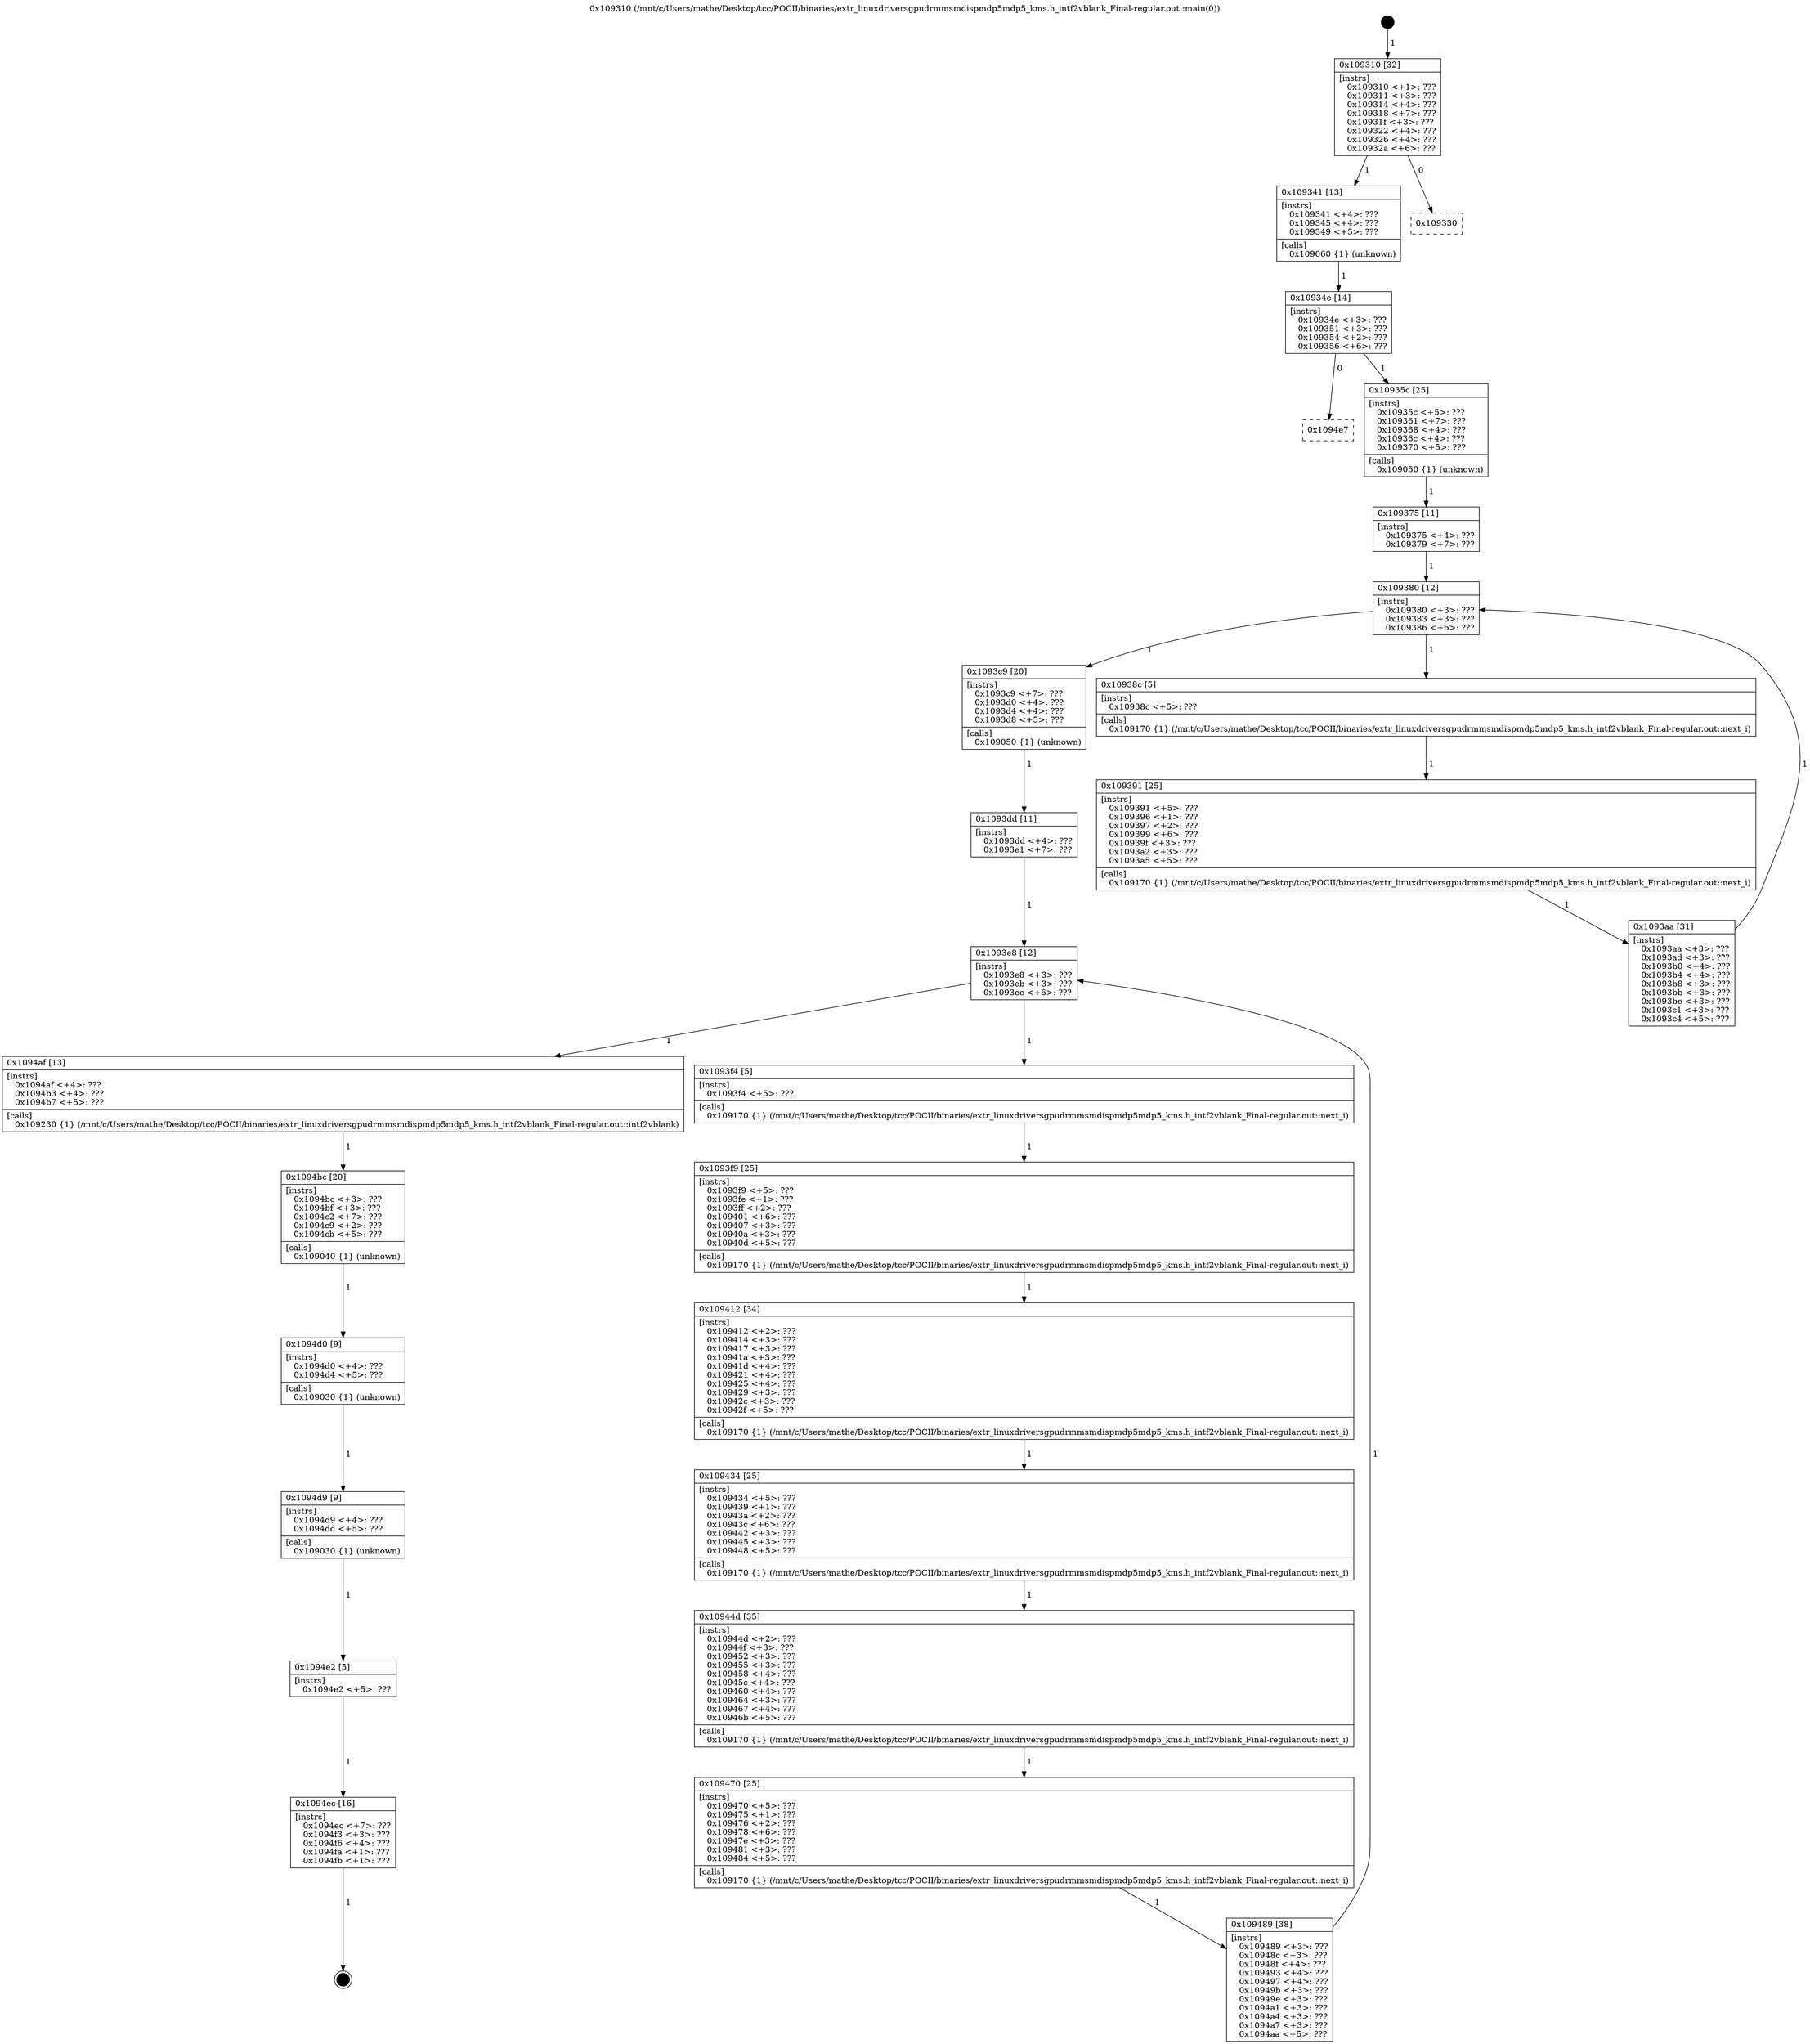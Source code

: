 digraph "0x109310" {
  label = "0x109310 (/mnt/c/Users/mathe/Desktop/tcc/POCII/binaries/extr_linuxdriversgpudrmmsmdispmdp5mdp5_kms.h_intf2vblank_Final-regular.out::main(0))"
  labelloc = "t"
  node[shape=record]

  Entry [label="",width=0.3,height=0.3,shape=circle,fillcolor=black,style=filled]
  "0x109310" [label="{
     0x109310 [32]\l
     | [instrs]\l
     &nbsp;&nbsp;0x109310 \<+1\>: ???\l
     &nbsp;&nbsp;0x109311 \<+3\>: ???\l
     &nbsp;&nbsp;0x109314 \<+4\>: ???\l
     &nbsp;&nbsp;0x109318 \<+7\>: ???\l
     &nbsp;&nbsp;0x10931f \<+3\>: ???\l
     &nbsp;&nbsp;0x109322 \<+4\>: ???\l
     &nbsp;&nbsp;0x109326 \<+4\>: ???\l
     &nbsp;&nbsp;0x10932a \<+6\>: ???\l
  }"]
  "0x109341" [label="{
     0x109341 [13]\l
     | [instrs]\l
     &nbsp;&nbsp;0x109341 \<+4\>: ???\l
     &nbsp;&nbsp;0x109345 \<+4\>: ???\l
     &nbsp;&nbsp;0x109349 \<+5\>: ???\l
     | [calls]\l
     &nbsp;&nbsp;0x109060 \{1\} (unknown)\l
  }"]
  "0x109330" [label="{
     0x109330\l
  }", style=dashed]
  "0x10934e" [label="{
     0x10934e [14]\l
     | [instrs]\l
     &nbsp;&nbsp;0x10934e \<+3\>: ???\l
     &nbsp;&nbsp;0x109351 \<+3\>: ???\l
     &nbsp;&nbsp;0x109354 \<+2\>: ???\l
     &nbsp;&nbsp;0x109356 \<+6\>: ???\l
  }"]
  "0x1094e7" [label="{
     0x1094e7\l
  }", style=dashed]
  "0x10935c" [label="{
     0x10935c [25]\l
     | [instrs]\l
     &nbsp;&nbsp;0x10935c \<+5\>: ???\l
     &nbsp;&nbsp;0x109361 \<+7\>: ???\l
     &nbsp;&nbsp;0x109368 \<+4\>: ???\l
     &nbsp;&nbsp;0x10936c \<+4\>: ???\l
     &nbsp;&nbsp;0x109370 \<+5\>: ???\l
     | [calls]\l
     &nbsp;&nbsp;0x109050 \{1\} (unknown)\l
  }"]
  Exit [label="",width=0.3,height=0.3,shape=circle,fillcolor=black,style=filled,peripheries=2]
  "0x109380" [label="{
     0x109380 [12]\l
     | [instrs]\l
     &nbsp;&nbsp;0x109380 \<+3\>: ???\l
     &nbsp;&nbsp;0x109383 \<+3\>: ???\l
     &nbsp;&nbsp;0x109386 \<+6\>: ???\l
  }"]
  "0x1093c9" [label="{
     0x1093c9 [20]\l
     | [instrs]\l
     &nbsp;&nbsp;0x1093c9 \<+7\>: ???\l
     &nbsp;&nbsp;0x1093d0 \<+4\>: ???\l
     &nbsp;&nbsp;0x1093d4 \<+4\>: ???\l
     &nbsp;&nbsp;0x1093d8 \<+5\>: ???\l
     | [calls]\l
     &nbsp;&nbsp;0x109050 \{1\} (unknown)\l
  }"]
  "0x10938c" [label="{
     0x10938c [5]\l
     | [instrs]\l
     &nbsp;&nbsp;0x10938c \<+5\>: ???\l
     | [calls]\l
     &nbsp;&nbsp;0x109170 \{1\} (/mnt/c/Users/mathe/Desktop/tcc/POCII/binaries/extr_linuxdriversgpudrmmsmdispmdp5mdp5_kms.h_intf2vblank_Final-regular.out::next_i)\l
  }"]
  "0x109391" [label="{
     0x109391 [25]\l
     | [instrs]\l
     &nbsp;&nbsp;0x109391 \<+5\>: ???\l
     &nbsp;&nbsp;0x109396 \<+1\>: ???\l
     &nbsp;&nbsp;0x109397 \<+2\>: ???\l
     &nbsp;&nbsp;0x109399 \<+6\>: ???\l
     &nbsp;&nbsp;0x10939f \<+3\>: ???\l
     &nbsp;&nbsp;0x1093a2 \<+3\>: ???\l
     &nbsp;&nbsp;0x1093a5 \<+5\>: ???\l
     | [calls]\l
     &nbsp;&nbsp;0x109170 \{1\} (/mnt/c/Users/mathe/Desktop/tcc/POCII/binaries/extr_linuxdriversgpudrmmsmdispmdp5mdp5_kms.h_intf2vblank_Final-regular.out::next_i)\l
  }"]
  "0x1093aa" [label="{
     0x1093aa [31]\l
     | [instrs]\l
     &nbsp;&nbsp;0x1093aa \<+3\>: ???\l
     &nbsp;&nbsp;0x1093ad \<+3\>: ???\l
     &nbsp;&nbsp;0x1093b0 \<+4\>: ???\l
     &nbsp;&nbsp;0x1093b4 \<+4\>: ???\l
     &nbsp;&nbsp;0x1093b8 \<+3\>: ???\l
     &nbsp;&nbsp;0x1093bb \<+3\>: ???\l
     &nbsp;&nbsp;0x1093be \<+3\>: ???\l
     &nbsp;&nbsp;0x1093c1 \<+3\>: ???\l
     &nbsp;&nbsp;0x1093c4 \<+5\>: ???\l
  }"]
  "0x109375" [label="{
     0x109375 [11]\l
     | [instrs]\l
     &nbsp;&nbsp;0x109375 \<+4\>: ???\l
     &nbsp;&nbsp;0x109379 \<+7\>: ???\l
  }"]
  "0x1093e8" [label="{
     0x1093e8 [12]\l
     | [instrs]\l
     &nbsp;&nbsp;0x1093e8 \<+3\>: ???\l
     &nbsp;&nbsp;0x1093eb \<+3\>: ???\l
     &nbsp;&nbsp;0x1093ee \<+6\>: ???\l
  }"]
  "0x1094af" [label="{
     0x1094af [13]\l
     | [instrs]\l
     &nbsp;&nbsp;0x1094af \<+4\>: ???\l
     &nbsp;&nbsp;0x1094b3 \<+4\>: ???\l
     &nbsp;&nbsp;0x1094b7 \<+5\>: ???\l
     | [calls]\l
     &nbsp;&nbsp;0x109230 \{1\} (/mnt/c/Users/mathe/Desktop/tcc/POCII/binaries/extr_linuxdriversgpudrmmsmdispmdp5mdp5_kms.h_intf2vblank_Final-regular.out::intf2vblank)\l
  }"]
  "0x1093f4" [label="{
     0x1093f4 [5]\l
     | [instrs]\l
     &nbsp;&nbsp;0x1093f4 \<+5\>: ???\l
     | [calls]\l
     &nbsp;&nbsp;0x109170 \{1\} (/mnt/c/Users/mathe/Desktop/tcc/POCII/binaries/extr_linuxdriversgpudrmmsmdispmdp5mdp5_kms.h_intf2vblank_Final-regular.out::next_i)\l
  }"]
  "0x1093f9" [label="{
     0x1093f9 [25]\l
     | [instrs]\l
     &nbsp;&nbsp;0x1093f9 \<+5\>: ???\l
     &nbsp;&nbsp;0x1093fe \<+1\>: ???\l
     &nbsp;&nbsp;0x1093ff \<+2\>: ???\l
     &nbsp;&nbsp;0x109401 \<+6\>: ???\l
     &nbsp;&nbsp;0x109407 \<+3\>: ???\l
     &nbsp;&nbsp;0x10940a \<+3\>: ???\l
     &nbsp;&nbsp;0x10940d \<+5\>: ???\l
     | [calls]\l
     &nbsp;&nbsp;0x109170 \{1\} (/mnt/c/Users/mathe/Desktop/tcc/POCII/binaries/extr_linuxdriversgpudrmmsmdispmdp5mdp5_kms.h_intf2vblank_Final-regular.out::next_i)\l
  }"]
  "0x109412" [label="{
     0x109412 [34]\l
     | [instrs]\l
     &nbsp;&nbsp;0x109412 \<+2\>: ???\l
     &nbsp;&nbsp;0x109414 \<+3\>: ???\l
     &nbsp;&nbsp;0x109417 \<+3\>: ???\l
     &nbsp;&nbsp;0x10941a \<+3\>: ???\l
     &nbsp;&nbsp;0x10941d \<+4\>: ???\l
     &nbsp;&nbsp;0x109421 \<+4\>: ???\l
     &nbsp;&nbsp;0x109425 \<+4\>: ???\l
     &nbsp;&nbsp;0x109429 \<+3\>: ???\l
     &nbsp;&nbsp;0x10942c \<+3\>: ???\l
     &nbsp;&nbsp;0x10942f \<+5\>: ???\l
     | [calls]\l
     &nbsp;&nbsp;0x109170 \{1\} (/mnt/c/Users/mathe/Desktop/tcc/POCII/binaries/extr_linuxdriversgpudrmmsmdispmdp5mdp5_kms.h_intf2vblank_Final-regular.out::next_i)\l
  }"]
  "0x109434" [label="{
     0x109434 [25]\l
     | [instrs]\l
     &nbsp;&nbsp;0x109434 \<+5\>: ???\l
     &nbsp;&nbsp;0x109439 \<+1\>: ???\l
     &nbsp;&nbsp;0x10943a \<+2\>: ???\l
     &nbsp;&nbsp;0x10943c \<+6\>: ???\l
     &nbsp;&nbsp;0x109442 \<+3\>: ???\l
     &nbsp;&nbsp;0x109445 \<+3\>: ???\l
     &nbsp;&nbsp;0x109448 \<+5\>: ???\l
     | [calls]\l
     &nbsp;&nbsp;0x109170 \{1\} (/mnt/c/Users/mathe/Desktop/tcc/POCII/binaries/extr_linuxdriversgpudrmmsmdispmdp5mdp5_kms.h_intf2vblank_Final-regular.out::next_i)\l
  }"]
  "0x10944d" [label="{
     0x10944d [35]\l
     | [instrs]\l
     &nbsp;&nbsp;0x10944d \<+2\>: ???\l
     &nbsp;&nbsp;0x10944f \<+3\>: ???\l
     &nbsp;&nbsp;0x109452 \<+3\>: ???\l
     &nbsp;&nbsp;0x109455 \<+3\>: ???\l
     &nbsp;&nbsp;0x109458 \<+4\>: ???\l
     &nbsp;&nbsp;0x10945c \<+4\>: ???\l
     &nbsp;&nbsp;0x109460 \<+4\>: ???\l
     &nbsp;&nbsp;0x109464 \<+3\>: ???\l
     &nbsp;&nbsp;0x109467 \<+4\>: ???\l
     &nbsp;&nbsp;0x10946b \<+5\>: ???\l
     | [calls]\l
     &nbsp;&nbsp;0x109170 \{1\} (/mnt/c/Users/mathe/Desktop/tcc/POCII/binaries/extr_linuxdriversgpudrmmsmdispmdp5mdp5_kms.h_intf2vblank_Final-regular.out::next_i)\l
  }"]
  "0x109470" [label="{
     0x109470 [25]\l
     | [instrs]\l
     &nbsp;&nbsp;0x109470 \<+5\>: ???\l
     &nbsp;&nbsp;0x109475 \<+1\>: ???\l
     &nbsp;&nbsp;0x109476 \<+2\>: ???\l
     &nbsp;&nbsp;0x109478 \<+6\>: ???\l
     &nbsp;&nbsp;0x10947e \<+3\>: ???\l
     &nbsp;&nbsp;0x109481 \<+3\>: ???\l
     &nbsp;&nbsp;0x109484 \<+5\>: ???\l
     | [calls]\l
     &nbsp;&nbsp;0x109170 \{1\} (/mnt/c/Users/mathe/Desktop/tcc/POCII/binaries/extr_linuxdriversgpudrmmsmdispmdp5mdp5_kms.h_intf2vblank_Final-regular.out::next_i)\l
  }"]
  "0x109489" [label="{
     0x109489 [38]\l
     | [instrs]\l
     &nbsp;&nbsp;0x109489 \<+3\>: ???\l
     &nbsp;&nbsp;0x10948c \<+3\>: ???\l
     &nbsp;&nbsp;0x10948f \<+4\>: ???\l
     &nbsp;&nbsp;0x109493 \<+4\>: ???\l
     &nbsp;&nbsp;0x109497 \<+4\>: ???\l
     &nbsp;&nbsp;0x10949b \<+3\>: ???\l
     &nbsp;&nbsp;0x10949e \<+3\>: ???\l
     &nbsp;&nbsp;0x1094a1 \<+3\>: ???\l
     &nbsp;&nbsp;0x1094a4 \<+3\>: ???\l
     &nbsp;&nbsp;0x1094a7 \<+3\>: ???\l
     &nbsp;&nbsp;0x1094aa \<+5\>: ???\l
  }"]
  "0x1093dd" [label="{
     0x1093dd [11]\l
     | [instrs]\l
     &nbsp;&nbsp;0x1093dd \<+4\>: ???\l
     &nbsp;&nbsp;0x1093e1 \<+7\>: ???\l
  }"]
  "0x1094bc" [label="{
     0x1094bc [20]\l
     | [instrs]\l
     &nbsp;&nbsp;0x1094bc \<+3\>: ???\l
     &nbsp;&nbsp;0x1094bf \<+3\>: ???\l
     &nbsp;&nbsp;0x1094c2 \<+7\>: ???\l
     &nbsp;&nbsp;0x1094c9 \<+2\>: ???\l
     &nbsp;&nbsp;0x1094cb \<+5\>: ???\l
     | [calls]\l
     &nbsp;&nbsp;0x109040 \{1\} (unknown)\l
  }"]
  "0x1094d0" [label="{
     0x1094d0 [9]\l
     | [instrs]\l
     &nbsp;&nbsp;0x1094d0 \<+4\>: ???\l
     &nbsp;&nbsp;0x1094d4 \<+5\>: ???\l
     | [calls]\l
     &nbsp;&nbsp;0x109030 \{1\} (unknown)\l
  }"]
  "0x1094d9" [label="{
     0x1094d9 [9]\l
     | [instrs]\l
     &nbsp;&nbsp;0x1094d9 \<+4\>: ???\l
     &nbsp;&nbsp;0x1094dd \<+5\>: ???\l
     | [calls]\l
     &nbsp;&nbsp;0x109030 \{1\} (unknown)\l
  }"]
  "0x1094e2" [label="{
     0x1094e2 [5]\l
     | [instrs]\l
     &nbsp;&nbsp;0x1094e2 \<+5\>: ???\l
  }"]
  "0x1094ec" [label="{
     0x1094ec [16]\l
     | [instrs]\l
     &nbsp;&nbsp;0x1094ec \<+7\>: ???\l
     &nbsp;&nbsp;0x1094f3 \<+3\>: ???\l
     &nbsp;&nbsp;0x1094f6 \<+4\>: ???\l
     &nbsp;&nbsp;0x1094fa \<+1\>: ???\l
     &nbsp;&nbsp;0x1094fb \<+1\>: ???\l
  }"]
  Entry -> "0x109310" [label=" 1"]
  "0x109310" -> "0x109341" [label=" 1"]
  "0x109310" -> "0x109330" [label=" 0"]
  "0x109341" -> "0x10934e" [label=" 1"]
  "0x10934e" -> "0x1094e7" [label=" 0"]
  "0x10934e" -> "0x10935c" [label=" 1"]
  "0x1094ec" -> Exit [label=" 1"]
  "0x10935c" -> "0x109375" [label=" 1"]
  "0x109380" -> "0x1093c9" [label=" 1"]
  "0x109380" -> "0x10938c" [label=" 1"]
  "0x10938c" -> "0x109391" [label=" 1"]
  "0x109391" -> "0x1093aa" [label=" 1"]
  "0x109375" -> "0x109380" [label=" 1"]
  "0x1093aa" -> "0x109380" [label=" 1"]
  "0x1093c9" -> "0x1093dd" [label=" 1"]
  "0x1093e8" -> "0x1094af" [label=" 1"]
  "0x1093e8" -> "0x1093f4" [label=" 1"]
  "0x1093f4" -> "0x1093f9" [label=" 1"]
  "0x1093f9" -> "0x109412" [label=" 1"]
  "0x109412" -> "0x109434" [label=" 1"]
  "0x109434" -> "0x10944d" [label=" 1"]
  "0x10944d" -> "0x109470" [label=" 1"]
  "0x109470" -> "0x109489" [label=" 1"]
  "0x1093dd" -> "0x1093e8" [label=" 1"]
  "0x109489" -> "0x1093e8" [label=" 1"]
  "0x1094af" -> "0x1094bc" [label=" 1"]
  "0x1094bc" -> "0x1094d0" [label=" 1"]
  "0x1094d0" -> "0x1094d9" [label=" 1"]
  "0x1094d9" -> "0x1094e2" [label=" 1"]
  "0x1094e2" -> "0x1094ec" [label=" 1"]
}
